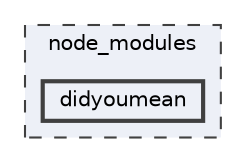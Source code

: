 digraph "node_modules/didyoumean"
{
 // LATEX_PDF_SIZE
  bgcolor="transparent";
  edge [fontname=Helvetica,fontsize=10,labelfontname=Helvetica,labelfontsize=10];
  node [fontname=Helvetica,fontsize=10,shape=box,height=0.2,width=0.4];
  compound=true
  subgraph clusterdir_acd06b18086a0dd2ae699b1e0b775be8 {
    graph [ bgcolor="#edf0f7", pencolor="grey25", label="node_modules", fontname=Helvetica,fontsize=10 style="filled,dashed", URL="dir_acd06b18086a0dd2ae699b1e0b775be8.html",tooltip=""]
  dir_afa9d95d01942d2c359e02541d6c09dd [label="didyoumean", fillcolor="#edf0f7", color="grey25", style="filled,bold", URL="dir_afa9d95d01942d2c359e02541d6c09dd.html",tooltip=""];
  }
}
